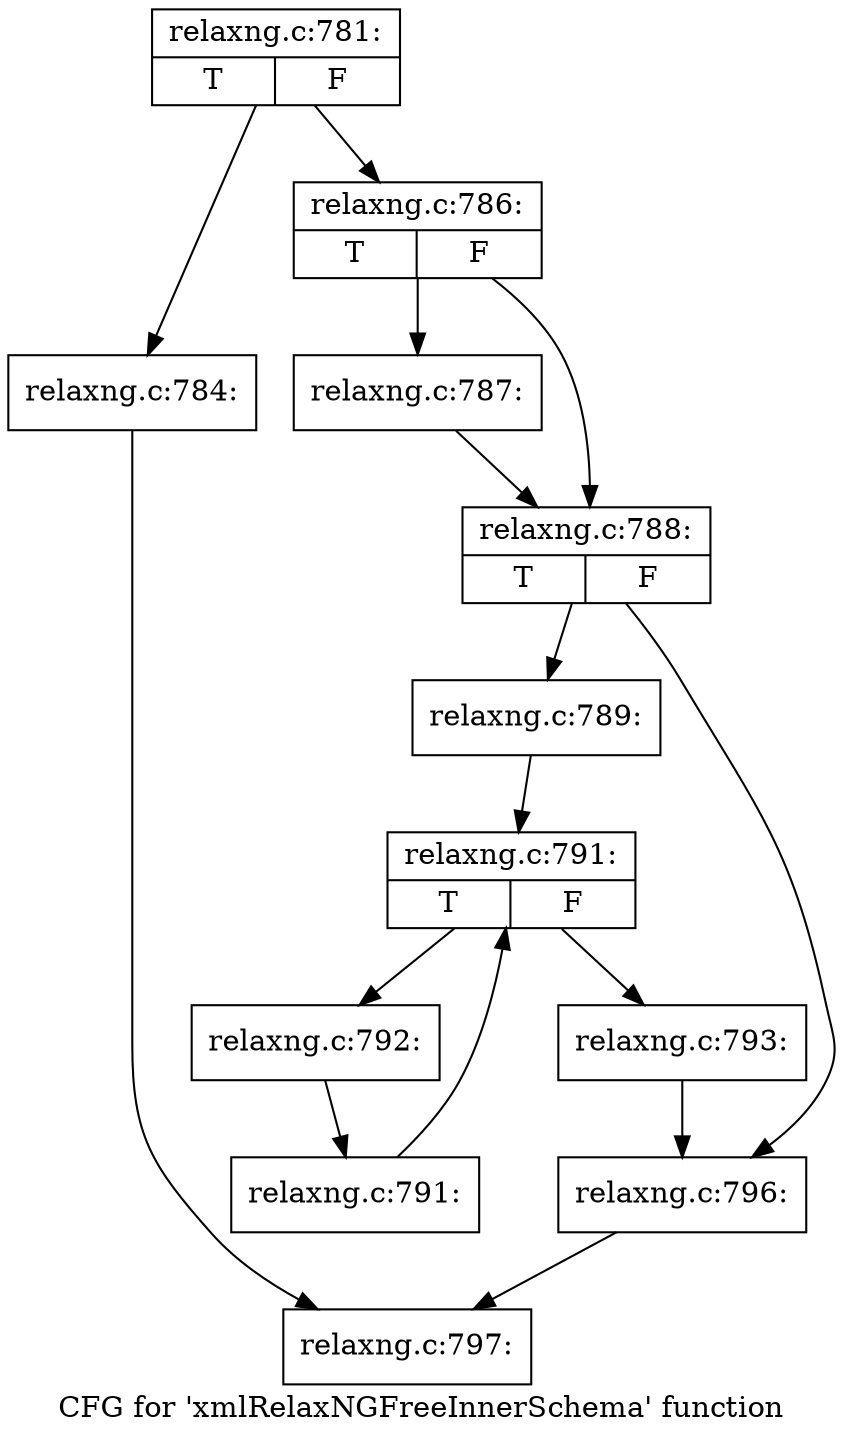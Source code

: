 digraph "CFG for 'xmlRelaxNGFreeInnerSchema' function" {
	label="CFG for 'xmlRelaxNGFreeInnerSchema' function";

	Node0x3b68ed0 [shape=record,label="{relaxng.c:781:|{<s0>T|<s1>F}}"];
	Node0x3b68ed0 -> Node0x3b66c20;
	Node0x3b68ed0 -> Node0x3b66c70;
	Node0x3b66c20 [shape=record,label="{relaxng.c:784:}"];
	Node0x3b66c20 -> Node0x3b66d90;
	Node0x3b66c70 [shape=record,label="{relaxng.c:786:|{<s0>T|<s1>F}}"];
	Node0x3b66c70 -> Node0x3b670b0;
	Node0x3b66c70 -> Node0x3b67100;
	Node0x3b670b0 [shape=record,label="{relaxng.c:787:}"];
	Node0x3b670b0 -> Node0x3b67100;
	Node0x3b67100 [shape=record,label="{relaxng.c:788:|{<s0>T|<s1>F}}"];
	Node0x3b67100 -> Node0x3b69bb0;
	Node0x3b67100 -> Node0x3b69c00;
	Node0x3b69bb0 [shape=record,label="{relaxng.c:789:}"];
	Node0x3b69bb0 -> Node0x3b6a4f0;
	Node0x3b6a4f0 [shape=record,label="{relaxng.c:791:|{<s0>T|<s1>F}}"];
	Node0x3b6a4f0 -> Node0x3b6a770;
	Node0x3b6a4f0 -> Node0x3b6a350;
	Node0x3b6a770 [shape=record,label="{relaxng.c:792:}"];
	Node0x3b6a770 -> Node0x3b6a6e0;
	Node0x3b6a6e0 [shape=record,label="{relaxng.c:791:}"];
	Node0x3b6a6e0 -> Node0x3b6a4f0;
	Node0x3b6a350 [shape=record,label="{relaxng.c:793:}"];
	Node0x3b6a350 -> Node0x3b69c00;
	Node0x3b69c00 [shape=record,label="{relaxng.c:796:}"];
	Node0x3b69c00 -> Node0x3b66d90;
	Node0x3b66d90 [shape=record,label="{relaxng.c:797:}"];
}
